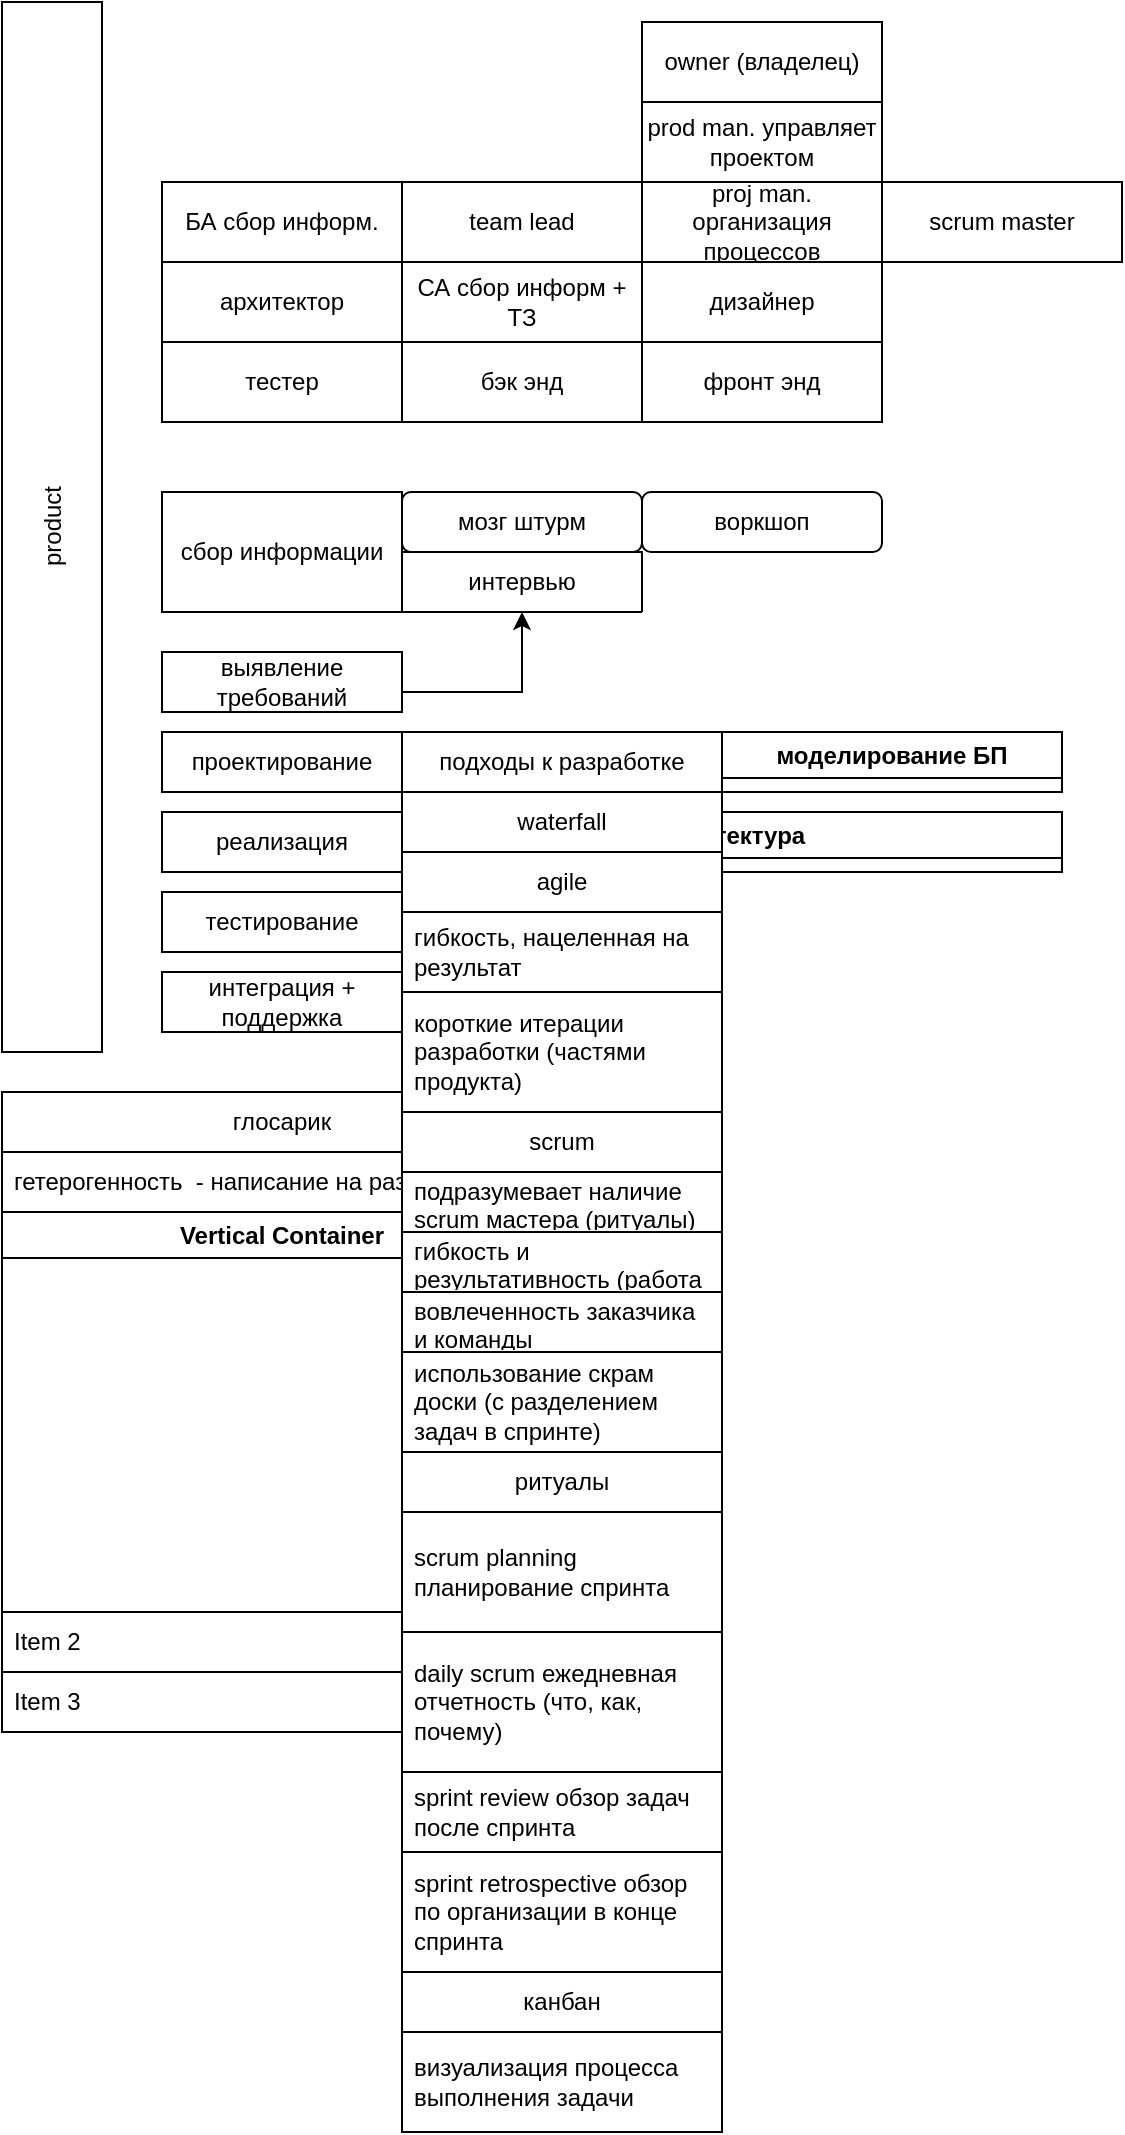 <mxfile version="24.8.3">
  <diagram name="Страница — 1" id="axzcmo0ZvVUuVzOqP3-f">
    <mxGraphModel dx="1678" dy="978" grid="1" gridSize="10" guides="1" tooltips="1" connect="1" arrows="1" fold="1" page="1" pageScale="1" pageWidth="827" pageHeight="1169" math="0" shadow="0">
      <root>
        <mxCell id="0" />
        <mxCell id="1" parent="0" />
        <mxCell id="FlyFxrjDseqyHdytKtgx-31" value="сбор информации" style="rounded=0;whiteSpace=wrap;html=1;" parent="1" vertex="1">
          <mxGeometry x="120" y="720" width="120" height="60" as="geometry" />
        </mxCell>
        <mxCell id="FlyFxrjDseqyHdytKtgx-54" style="edgeStyle=orthogonalEdgeStyle;rounded=0;orthogonalLoop=1;jettySize=auto;html=1;entryX=0.5;entryY=1;entryDx=0;entryDy=0;" parent="1" source="FlyFxrjDseqyHdytKtgx-32" target="FlyFxrjDseqyHdytKtgx-36" edge="1">
          <mxGeometry relative="1" as="geometry">
            <Array as="points">
              <mxPoint x="300" y="820" />
            </Array>
          </mxGeometry>
        </mxCell>
        <mxCell id="FlyFxrjDseqyHdytKtgx-32" value="выявление требований" style="rounded=0;whiteSpace=wrap;html=1;" parent="1" vertex="1">
          <mxGeometry x="120" y="800" width="120" height="30" as="geometry" />
        </mxCell>
        <mxCell id="FlyFxrjDseqyHdytKtgx-33" value="мозг штурм" style="rounded=1;whiteSpace=wrap;html=1;" parent="1" vertex="1">
          <mxGeometry x="240" y="720" width="120" height="30" as="geometry" />
        </mxCell>
        <mxCell id="FlyFxrjDseqyHdytKtgx-35" value="воркшоп" style="rounded=1;whiteSpace=wrap;html=1;" parent="1" vertex="1">
          <mxGeometry x="360" y="720" width="120" height="30" as="geometry" />
        </mxCell>
        <mxCell id="FlyFxrjDseqyHdytKtgx-55" value="проектирование" style="rounded=0;whiteSpace=wrap;html=1;" parent="1" vertex="1">
          <mxGeometry x="120" y="840" width="120" height="30" as="geometry" />
        </mxCell>
        <mxCell id="FlyFxrjDseqyHdytKtgx-56" value="реализация" style="rounded=0;whiteSpace=wrap;html=1;" parent="1" vertex="1">
          <mxGeometry x="120" y="880" width="120" height="30" as="geometry" />
        </mxCell>
        <mxCell id="FlyFxrjDseqyHdytKtgx-57" value="тестирование" style="rounded=0;whiteSpace=wrap;html=1;" parent="1" vertex="1">
          <mxGeometry x="120" y="920" width="120" height="30" as="geometry" />
        </mxCell>
        <mxCell id="FlyFxrjDseqyHdytKtgx-58" value="интеграция + поддержка" style="rounded=0;whiteSpace=wrap;html=1;" parent="1" vertex="1">
          <mxGeometry x="120" y="960" width="120" height="30" as="geometry" />
        </mxCell>
        <mxCell id="FlyFxrjDseqyHdytKtgx-59" value="owner (владелец)" style="rounded=0;whiteSpace=wrap;html=1;" parent="1" vertex="1">
          <mxGeometry x="360" y="485" width="120" height="40" as="geometry" />
        </mxCell>
        <mxCell id="FlyFxrjDseqyHdytKtgx-60" value="prod man. управляет проектом" style="rounded=0;whiteSpace=wrap;html=1;" parent="1" vertex="1">
          <mxGeometry x="360" y="525" width="120" height="40" as="geometry" />
        </mxCell>
        <mxCell id="FlyFxrjDseqyHdytKtgx-61" value="proj man. организация процессов" style="rounded=0;whiteSpace=wrap;html=1;" parent="1" vertex="1">
          <mxGeometry x="360" y="565" width="120" height="40" as="geometry" />
        </mxCell>
        <mxCell id="FlyFxrjDseqyHdytKtgx-62" value="БА сбор информ." style="rounded=0;whiteSpace=wrap;html=1;" parent="1" vertex="1">
          <mxGeometry x="120" y="565" width="120" height="40" as="geometry" />
        </mxCell>
        <mxCell id="FlyFxrjDseqyHdytKtgx-63" value="СА сбор информ + ТЗ" style="rounded=0;whiteSpace=wrap;html=1;" parent="1" vertex="1">
          <mxGeometry x="240" y="605" width="120" height="40" as="geometry" />
        </mxCell>
        <mxCell id="FlyFxrjDseqyHdytKtgx-64" value="архитектор" style="rounded=0;whiteSpace=wrap;html=1;" parent="1" vertex="1">
          <mxGeometry x="120" y="605" width="120" height="40" as="geometry" />
        </mxCell>
        <mxCell id="FlyFxrjDseqyHdytKtgx-65" value="team lead" style="rounded=0;whiteSpace=wrap;html=1;" parent="1" vertex="1">
          <mxGeometry x="240" y="565" width="120" height="40" as="geometry" />
        </mxCell>
        <mxCell id="FlyFxrjDseqyHdytKtgx-66" value="дизайнер" style="rounded=0;whiteSpace=wrap;html=1;" parent="1" vertex="1">
          <mxGeometry x="360" y="605" width="120" height="40" as="geometry" />
        </mxCell>
        <mxCell id="FlyFxrjDseqyHdytKtgx-67" value="бэк энд" style="rounded=0;whiteSpace=wrap;html=1;" parent="1" vertex="1">
          <mxGeometry x="240" y="645" width="120" height="40" as="geometry" />
        </mxCell>
        <mxCell id="FlyFxrjDseqyHdytKtgx-68" value="фронт энд" style="rounded=0;whiteSpace=wrap;html=1;" parent="1" vertex="1">
          <mxGeometry x="360" y="645" width="120" height="40" as="geometry" />
        </mxCell>
        <mxCell id="FlyFxrjDseqyHdytKtgx-69" value="тестер" style="rounded=0;whiteSpace=wrap;html=1;" parent="1" vertex="1">
          <mxGeometry x="120" y="645" width="120" height="40" as="geometry" />
        </mxCell>
        <mxCell id="FlyFxrjDseqyHdytKtgx-70" value="scrum master" style="rounded=0;whiteSpace=wrap;html=1;" parent="1" vertex="1">
          <mxGeometry x="480" y="565" width="120" height="40" as="geometry" />
        </mxCell>
        <mxCell id="FlyFxrjDseqyHdytKtgx-71" value="product" style="rounded=0;whiteSpace=wrap;html=1;verticalAlign=middle;horizontal=0;" parent="1" vertex="1">
          <mxGeometry x="40" y="475" width="50" height="525" as="geometry" />
        </mxCell>
        <mxCell id="FlyFxrjDseqyHdytKtgx-127" value="тестирование" style="swimlane;whiteSpace=wrap;html=1;labelBackgroundColor=#FFFFFF;fillStyle=solid;" parent="1" vertex="1" collapsed="1">
          <mxGeometry x="240" y="920" width="160" height="30" as="geometry">
            <mxRectangle x="240" y="920" width="180" height="880" as="alternateBounds" />
          </mxGeometry>
        </mxCell>
        <mxCell id="st9Nu50ljxXsiS8LjL6p-2" value="виды тестов" style="swimlane;fontStyle=0;childLayout=stackLayout;horizontal=1;startSize=30;horizontalStack=0;resizeParent=1;resizeParentMax=0;resizeLast=0;collapsible=1;marginBottom=0;whiteSpace=wrap;html=1;" vertex="1" collapsed="1" parent="FlyFxrjDseqyHdytKtgx-127">
          <mxGeometry x="10" y="30" width="160" height="30" as="geometry">
            <mxRectangle x="10" y="30" width="140" height="740" as="alternateBounds" />
          </mxGeometry>
        </mxCell>
        <mxCell id="st9Nu50ljxXsiS8LjL6p-3" value="тест производительности (стабильность при работе)" style="text;strokeColor=default;fillColor=default;align=left;verticalAlign=middle;spacingLeft=4;spacingRight=4;overflow=hidden;points=[[0,0.5],[1,0.5]];portConstraint=eastwest;rotatable=0;whiteSpace=wrap;html=1;" vertex="1" parent="st9Nu50ljxXsiS8LjL6p-2">
          <mxGeometry y="30" width="140" height="70" as="geometry" />
        </mxCell>
        <mxCell id="st9Nu50ljxXsiS8LjL6p-6" value="нагрузочное тестирование (тест времени отклика и производительности)" style="text;strokeColor=default;fillColor=default;align=left;verticalAlign=middle;spacingLeft=4;spacingRight=4;overflow=hidden;points=[[0,0.5],[1,0.5]];portConstraint=eastwest;rotatable=0;whiteSpace=wrap;html=1;" vertex="1" parent="st9Nu50ljxXsiS8LjL6p-2">
          <mxGeometry y="100" width="140" height="60" as="geometry" />
        </mxCell>
        <mxCell id="st9Nu50ljxXsiS8LjL6p-11" value="тест масштабируемости (производительность сети под нагрузкой или без нее)" style="text;strokeColor=default;fillColor=default;align=left;verticalAlign=middle;spacingLeft=4;spacingRight=4;overflow=hidden;points=[[0,0.5],[1,0.5]];portConstraint=eastwest;rotatable=0;whiteSpace=wrap;html=1;" vertex="1" parent="st9Nu50ljxXsiS8LjL6p-2">
          <mxGeometry y="160" width="140" height="80" as="geometry" />
        </mxCell>
        <mxCell id="st9Nu50ljxXsiS8LjL6p-10" value="объемное тестирование (тесты с определенными объемами данных)" style="text;strokeColor=default;fillColor=default;align=left;verticalAlign=middle;spacingLeft=4;spacingRight=4;overflow=hidden;points=[[0,0.5],[1,0.5]];portConstraint=eastwest;rotatable=0;whiteSpace=wrap;html=1;" vertex="1" parent="st9Nu50ljxXsiS8LjL6p-2">
          <mxGeometry y="240" width="140" height="60" as="geometry" />
        </mxCell>
        <mxCell id="st9Nu50ljxXsiS8LjL6p-9" value="Стрессовое тестирование (запросами пока не упадет)" style="text;strokeColor=default;fillColor=default;align=left;verticalAlign=middle;spacingLeft=4;spacingRight=4;overflow=hidden;points=[[0,0.5],[1,0.5]];portConstraint=eastwest;rotatable=0;whiteSpace=wrap;html=1;" vertex="1" parent="st9Nu50ljxXsiS8LjL6p-2">
          <mxGeometry y="300" width="140" height="60" as="geometry" />
        </mxCell>
        <mxCell id="st9Nu50ljxXsiS8LjL6p-8" value="Инсталяционное (проверка на установку)" style="text;strokeColor=default;fillColor=default;align=left;verticalAlign=middle;spacingLeft=4;spacingRight=4;overflow=hidden;points=[[0,0.5],[1,0.5]];portConstraint=eastwest;rotatable=0;whiteSpace=wrap;html=1;" vertex="1" parent="st9Nu50ljxXsiS8LjL6p-2">
          <mxGeometry y="360" width="140" height="50" as="geometry" />
        </mxCell>
        <mxCell id="st9Nu50ljxXsiS8LjL6p-7" value="Интерфейсов (проверка соответствий интерф.)" style="text;strokeColor=default;fillColor=default;align=left;verticalAlign=middle;spacingLeft=4;spacingRight=4;overflow=hidden;points=[[0,0.5],[1,0.5]];portConstraint=eastwest;rotatable=0;whiteSpace=wrap;html=1;" vertex="1" parent="st9Nu50ljxXsiS8LjL6p-2">
          <mxGeometry y="410" width="140" height="60" as="geometry" />
        </mxCell>
        <mxCell id="st9Nu50ljxXsiS8LjL6p-14" value="Удобства пользования (юзабилити тесты)" style="text;strokeColor=default;fillColor=default;align=left;verticalAlign=middle;spacingLeft=4;spacingRight=4;overflow=hidden;points=[[0,0.5],[1,0.5]];portConstraint=eastwest;rotatable=0;whiteSpace=wrap;html=1;" vertex="1" parent="st9Nu50ljxXsiS8LjL6p-2">
          <mxGeometry y="470" width="140" height="30" as="geometry" />
        </mxCell>
        <mxCell id="st9Nu50ljxXsiS8LjL6p-13" value="Локализаций (она и есть локализация)" style="text;strokeColor=default;fillColor=default;align=left;verticalAlign=middle;spacingLeft=4;spacingRight=4;overflow=hidden;points=[[0,0.5],[1,0.5]];portConstraint=eastwest;rotatable=0;whiteSpace=wrap;html=1;" vertex="1" parent="st9Nu50ljxXsiS8LjL6p-2">
          <mxGeometry y="500" width="140" height="30" as="geometry" />
        </mxCell>
        <mxCell id="st9Nu50ljxXsiS8LjL6p-12" value="Безопасности&amp;nbsp;" style="text;strokeColor=default;fillColor=default;align=left;verticalAlign=middle;spacingLeft=4;spacingRight=4;overflow=hidden;points=[[0,0.5],[1,0.5]];portConstraint=eastwest;rotatable=0;whiteSpace=wrap;html=1;" vertex="1" parent="st9Nu50ljxXsiS8LjL6p-2">
          <mxGeometry y="530" width="140" height="30" as="geometry" />
        </mxCell>
        <mxCell id="st9Nu50ljxXsiS8LjL6p-4" value="Надежности (определенная нагрузка долгое время)" style="text;strokeColor=default;fillColor=default;align=left;verticalAlign=middle;spacingLeft=4;spacingRight=4;overflow=hidden;points=[[0,0.5],[1,0.5]];portConstraint=eastwest;rotatable=0;whiteSpace=wrap;html=1;" vertex="1" parent="st9Nu50ljxXsiS8LjL6p-2">
          <mxGeometry y="560" width="140" height="60" as="geometry" />
        </mxCell>
        <mxCell id="st9Nu50ljxXsiS8LjL6p-5" value="Регрессионное (тест старого функционала после внесения нового)" style="text;strokeColor=default;fillColor=default;align=left;verticalAlign=middle;spacingLeft=4;spacingRight=4;overflow=hidden;points=[[0,0.5],[1,0.5]];portConstraint=eastwest;rotatable=0;whiteSpace=wrap;html=1;" vertex="1" parent="st9Nu50ljxXsiS8LjL6p-2">
          <mxGeometry y="620" width="140" height="60" as="geometry" />
        </mxCell>
        <mxCell id="st9Nu50ljxXsiS8LjL6p-15" value="повторное (тесты старых багов)" style="text;strokeColor=default;fillColor=default;align=left;verticalAlign=middle;spacingLeft=4;spacingRight=4;overflow=hidden;points=[[0,0.5],[1,0.5]];portConstraint=eastwest;rotatable=0;whiteSpace=wrap;html=1;" vertex="1" parent="st9Nu50ljxXsiS8LjL6p-2">
          <mxGeometry y="680" width="140" height="60" as="geometry" />
        </mxCell>
        <mxCell id="st9Nu50ljxXsiS8LjL6p-16" value="классы тестов" style="swimlane;fontStyle=0;childLayout=stackLayout;horizontal=1;startSize=30;horizontalStack=0;resizeParent=1;resizeParentMax=0;resizeLast=0;collapsible=1;marginBottom=0;whiteSpace=wrap;html=1;" vertex="1" collapsed="1" parent="FlyFxrjDseqyHdytKtgx-127">
          <mxGeometry x="10" y="70" width="160" height="30" as="geometry">
            <mxRectangle x="10" y="70" width="160" height="430" as="alternateBounds" />
          </mxGeometry>
        </mxCell>
        <mxCell id="st9Nu50ljxXsiS8LjL6p-17" value="по запуску кода (статич. (без запуска) динамическое)" style="text;strokeColor=default;fillColor=default;align=left;verticalAlign=middle;spacingLeft=4;spacingRight=4;overflow=hidden;points=[[0,0.5],[1,0.5]];portConstraint=eastwest;rotatable=0;whiteSpace=wrap;html=1;" vertex="1" parent="st9Nu50ljxXsiS8LjL6p-16">
          <mxGeometry y="30" width="160" height="70" as="geometry" />
        </mxCell>
        <mxCell id="st9Nu50ljxXsiS8LjL6p-18" value="по доступу к коду (белый ящик - есть доступ, серый - частич и черный - нет)" style="text;strokeColor=default;fillColor=default;align=left;verticalAlign=middle;spacingLeft=4;spacingRight=4;overflow=hidden;points=[[0,0.5],[1,0.5]];portConstraint=eastwest;rotatable=0;whiteSpace=wrap;html=1;" vertex="1" parent="st9Nu50ljxXsiS8LjL6p-16">
          <mxGeometry y="100" width="160" height="60" as="geometry" />
        </mxCell>
        <mxCell id="st9Nu50ljxXsiS8LjL6p-30" value="по уровню детализации" style="swimlane;fontStyle=0;childLayout=stackLayout;horizontal=1;startSize=30;horizontalStack=0;resizeParent=1;resizeParentMax=0;resizeLast=0;collapsible=1;marginBottom=0;whiteSpace=wrap;html=1;" vertex="1" collapsed="1" parent="st9Nu50ljxXsiS8LjL6p-16">
          <mxGeometry y="160" width="160" height="30" as="geometry">
            <mxRectangle y="160" width="160" height="150" as="alternateBounds" />
          </mxGeometry>
        </mxCell>
        <mxCell id="st9Nu50ljxXsiS8LjL6p-31" value="модульное (тест 1 модуля)" style="text;strokeColor=default;fillColor=default;align=left;verticalAlign=middle;spacingLeft=4;spacingRight=4;overflow=hidden;points=[[0,0.5],[1,0.5]];portConstraint=eastwest;rotatable=0;whiteSpace=wrap;html=1;" vertex="1" parent="st9Nu50ljxXsiS8LjL6p-30">
          <mxGeometry y="30" width="160" height="30" as="geometry" />
        </mxCell>
        <mxCell id="st9Nu50ljxXsiS8LjL6p-32" value="Интеграционное (тест связи неск. модулей)" style="text;strokeColor=default;fillColor=default;align=left;verticalAlign=middle;spacingLeft=4;spacingRight=4;overflow=hidden;points=[[0,0.5],[1,0.5]];portConstraint=eastwest;rotatable=0;whiteSpace=wrap;html=1;" vertex="1" parent="st9Nu50ljxXsiS8LjL6p-30">
          <mxGeometry y="60" width="160" height="30" as="geometry" />
        </mxCell>
        <mxCell id="st9Nu50ljxXsiS8LjL6p-34" value="Системное (тест всей системы)" style="text;strokeColor=default;fillColor=default;align=left;verticalAlign=middle;spacingLeft=4;spacingRight=4;overflow=hidden;points=[[0,0.5],[1,0.5]];portConstraint=eastwest;rotatable=0;whiteSpace=wrap;html=1;" vertex="1" parent="st9Nu50ljxXsiS8LjL6p-30">
          <mxGeometry y="90" width="160" height="30" as="geometry" />
        </mxCell>
        <mxCell id="st9Nu50ljxXsiS8LjL6p-33" value="Приёмочное (тест перед сдачей проекта)" style="text;strokeColor=default;fillColor=default;align=left;verticalAlign=middle;spacingLeft=4;spacingRight=4;overflow=hidden;points=[[0,0.5],[1,0.5]];portConstraint=eastwest;rotatable=0;whiteSpace=wrap;html=1;" vertex="1" parent="st9Nu50ljxXsiS8LjL6p-30">
          <mxGeometry y="120" width="160" height="30" as="geometry" />
        </mxCell>
        <mxCell id="st9Nu50ljxXsiS8LjL6p-20" value="По автоматизации (ручное или авто)" style="text;strokeColor=default;fillColor=default;align=left;verticalAlign=middle;spacingLeft=4;spacingRight=4;overflow=hidden;points=[[0,0.5],[1,0.5]];portConstraint=eastwest;rotatable=0;whiteSpace=wrap;html=1;" vertex="1" parent="st9Nu50ljxXsiS8LjL6p-16">
          <mxGeometry y="190" width="160" height="40" as="geometry" />
        </mxCell>
        <mxCell id="st9Nu50ljxXsiS8LjL6p-21" value="По принципу работы ( позитивное - с корректн. данными , негативное с не кор. дан)" style="text;strokeColor=default;fillColor=default;align=left;verticalAlign=middle;spacingLeft=4;spacingRight=4;overflow=hidden;points=[[0,0.5],[1,0.5]];portConstraint=eastwest;rotatable=0;whiteSpace=wrap;html=1;" vertex="1" parent="st9Nu50ljxXsiS8LjL6p-16">
          <mxGeometry y="230" width="160" height="60" as="geometry" />
        </mxCell>
        <mxCell id="st9Nu50ljxXsiS8LjL6p-22" value="Инсталяционное (проверка на установку)" style="text;strokeColor=default;fillColor=default;align=left;verticalAlign=middle;spacingLeft=4;spacingRight=4;overflow=hidden;points=[[0,0.5],[1,0.5]];portConstraint=eastwest;rotatable=0;whiteSpace=wrap;html=1;" vertex="1" parent="st9Nu50ljxXsiS8LjL6p-16">
          <mxGeometry y="290" width="160" height="50" as="geometry" />
        </mxCell>
        <mxCell id="st9Nu50ljxXsiS8LjL6p-23" value="Интерфейсов (проверка соответствий интерф.)" style="text;strokeColor=default;fillColor=default;align=left;verticalAlign=middle;spacingLeft=4;spacingRight=4;overflow=hidden;points=[[0,0.5],[1,0.5]];portConstraint=eastwest;rotatable=0;whiteSpace=wrap;html=1;" vertex="1" parent="st9Nu50ljxXsiS8LjL6p-16">
          <mxGeometry y="340" width="160" height="60" as="geometry" />
        </mxCell>
        <mxCell id="st9Nu50ljxXsiS8LjL6p-24" value="Удобства пользования (юзабилити тесты)" style="text;strokeColor=default;fillColor=default;align=left;verticalAlign=middle;spacingLeft=4;spacingRight=4;overflow=hidden;points=[[0,0.5],[1,0.5]];portConstraint=eastwest;rotatable=0;whiteSpace=wrap;html=1;" vertex="1" parent="st9Nu50ljxXsiS8LjL6p-16">
          <mxGeometry y="400" width="160" height="30" as="geometry" />
        </mxCell>
        <mxCell id="st9Nu50ljxXsiS8LjL6p-48" value="глосарик" style="swimlane;fontStyle=0;childLayout=stackLayout;horizontal=1;startSize=30;horizontalStack=0;resizeParent=1;resizeParentMax=0;resizeLast=0;collapsible=1;marginBottom=0;whiteSpace=wrap;html=1;" vertex="1" parent="1">
          <mxGeometry x="40" y="1020" width="280" height="320" as="geometry">
            <mxRectangle x="40" y="1040" width="120" height="30" as="alternateBounds" />
          </mxGeometry>
        </mxCell>
        <mxCell id="st9Nu50ljxXsiS8LjL6p-49" value="гетерогенность&amp;nbsp; - написание на разных языках" style="text;strokeColor=default;fillColor=default;align=left;verticalAlign=middle;spacingLeft=4;spacingRight=4;overflow=hidden;points=[[0,0.5],[1,0.5]];portConstraint=eastwest;rotatable=0;whiteSpace=wrap;html=1;" vertex="1" parent="st9Nu50ljxXsiS8LjL6p-48">
          <mxGeometry y="30" width="280" height="30" as="geometry" />
        </mxCell>
        <mxCell id="st9Nu50ljxXsiS8LjL6p-79" value="Vertical Container" style="swimlane;whiteSpace=wrap;html=1;" vertex="1" parent="st9Nu50ljxXsiS8LjL6p-48">
          <mxGeometry y="60" width="280" height="200" as="geometry" />
        </mxCell>
        <mxCell id="st9Nu50ljxXsiS8LjL6p-50" value="Item 2" style="text;strokeColor=default;fillColor=default;align=left;verticalAlign=middle;spacingLeft=4;spacingRight=4;overflow=hidden;points=[[0,0.5],[1,0.5]];portConstraint=eastwest;rotatable=0;whiteSpace=wrap;html=1;" vertex="1" parent="st9Nu50ljxXsiS8LjL6p-48">
          <mxGeometry y="260" width="280" height="30" as="geometry" />
        </mxCell>
        <mxCell id="st9Nu50ljxXsiS8LjL6p-51" value="Item 3" style="text;strokeColor=default;fillColor=default;align=left;verticalAlign=middle;spacingLeft=4;spacingRight=4;overflow=hidden;points=[[0,0.5],[1,0.5]];portConstraint=eastwest;rotatable=0;whiteSpace=wrap;html=1;" vertex="1" parent="st9Nu50ljxXsiS8LjL6p-48">
          <mxGeometry y="290" width="280" height="30" as="geometry" />
        </mxCell>
        <mxCell id="st9Nu50ljxXsiS8LjL6p-91" value="масштабирование" style="swimlane;fontStyle=0;childLayout=stackLayout;horizontal=1;startSize=30;horizontalStack=0;resizeParent=1;resizeParentMax=0;resizeLast=0;collapsible=1;marginBottom=0;whiteSpace=wrap;html=1;" vertex="1" collapsed="1" parent="1">
          <mxGeometry x="240" y="960" width="160" height="30" as="geometry">
            <mxRectangle x="240" y="960" width="160" height="130" as="alternateBounds" />
          </mxGeometry>
        </mxCell>
        <mxCell id="st9Nu50ljxXsiS8LjL6p-106" value="Вертикальное - увеличение мощности серверов" style="text;strokeColor=default;fillColor=default;align=left;verticalAlign=middle;spacingLeft=4;spacingRight=4;overflow=hidden;points=[[0,0.5],[1,0.5]];portConstraint=eastwest;rotatable=0;whiteSpace=wrap;html=1;" vertex="1" parent="st9Nu50ljxXsiS8LjL6p-91">
          <mxGeometry y="30" width="160" height="50" as="geometry" />
        </mxCell>
        <mxCell id="st9Nu50ljxXsiS8LjL6p-107" value="Горизонтальное - увеличение количества нод" style="text;strokeColor=default;fillColor=default;align=left;verticalAlign=middle;spacingLeft=4;spacingRight=4;overflow=hidden;points=[[0,0.5],[1,0.5]];portConstraint=eastwest;rotatable=0;whiteSpace=wrap;html=1;" vertex="1" parent="st9Nu50ljxXsiS8LjL6p-91">
          <mxGeometry y="80" width="160" height="50" as="geometry" />
        </mxCell>
        <mxCell id="FlyFxrjDseqyHdytKtgx-126" value="архитектура" style="swimlane;whiteSpace=wrap;html=1;" parent="1" vertex="1" collapsed="1">
          <mxGeometry x="240" y="880" width="330" height="30" as="geometry">
            <mxRectangle x="240" y="880" width="460" height="650" as="alternateBounds" />
          </mxGeometry>
        </mxCell>
        <mxCell id="st9Nu50ljxXsiS8LjL6p-35" value="" style="rounded=0;whiteSpace=wrap;html=1;" vertex="1" parent="FlyFxrjDseqyHdytKtgx-126">
          <mxGeometry y="20" width="460" height="620" as="geometry" />
        </mxCell>
        <mxCell id="st9Nu50ljxXsiS8LjL6p-47" value="шина(оркестрация)" style="swimlane;whiteSpace=wrap;html=1;" vertex="1" collapsed="1" parent="FlyFxrjDseqyHdytKtgx-126">
          <mxGeometry y="110" width="160" height="30" as="geometry">
            <mxRectangle y="110" width="160" height="370" as="alternateBounds" />
          </mxGeometry>
        </mxCell>
        <mxCell id="st9Nu50ljxXsiS8LjL6p-36" value="" style="rounded=0;whiteSpace=wrap;html=1;" vertex="1" parent="st9Nu50ljxXsiS8LjL6p-47">
          <mxGeometry y="30" width="160" height="320" as="geometry" />
        </mxCell>
        <mxCell id="st9Nu50ljxXsiS8LjL6p-45" style="edgeStyle=orthogonalEdgeStyle;rounded=0;orthogonalLoop=1;jettySize=auto;html=1;entryX=1;entryY=0.5;entryDx=0;entryDy=0;fillColor=#f8cecc;strokeColor=#b85450;" edge="1" parent="st9Nu50ljxXsiS8LjL6p-47" source="st9Nu50ljxXsiS8LjL6p-38" target="st9Nu50ljxXsiS8LjL6p-42">
          <mxGeometry relative="1" as="geometry">
            <Array as="points">
              <mxPoint x="120" y="285" />
            </Array>
          </mxGeometry>
        </mxCell>
        <mxCell id="st9Nu50ljxXsiS8LjL6p-37" value="принцип работы" style="rounded=0;whiteSpace=wrap;html=1;" vertex="1" parent="st9Nu50ljxXsiS8LjL6p-47">
          <mxGeometry y="30" width="160" height="20" as="geometry" />
        </mxCell>
        <mxCell id="st9Nu50ljxXsiS8LjL6p-43" style="edgeStyle=orthogonalEdgeStyle;rounded=0;orthogonalLoop=1;jettySize=auto;html=1;entryX=1;entryY=0.5;entryDx=0;entryDy=0;fillColor=#d5e8d4;strokeColor=#82b366;" edge="1" parent="st9Nu50ljxXsiS8LjL6p-47" source="st9Nu50ljxXsiS8LjL6p-38" target="st9Nu50ljxXsiS8LjL6p-40">
          <mxGeometry relative="1" as="geometry">
            <Array as="points">
              <mxPoint x="120" y="205" />
            </Array>
          </mxGeometry>
        </mxCell>
        <mxCell id="st9Nu50ljxXsiS8LjL6p-44" style="edgeStyle=orthogonalEdgeStyle;rounded=0;orthogonalLoop=1;jettySize=auto;html=1;entryX=1;entryY=0.5;entryDx=0;entryDy=0;fillColor=#d5e8d4;strokeColor=#82b366;" edge="1" parent="st9Nu50ljxXsiS8LjL6p-47" source="st9Nu50ljxXsiS8LjL6p-38" target="st9Nu50ljxXsiS8LjL6p-41">
          <mxGeometry relative="1" as="geometry">
            <Array as="points">
              <mxPoint x="120" y="245" />
            </Array>
          </mxGeometry>
        </mxCell>
        <mxCell id="st9Nu50ljxXsiS8LjL6p-38" value="&lt;div&gt;&lt;br&gt;&lt;/div&gt;&lt;div&gt;шина&lt;/div&gt;&lt;div&gt;&lt;br&gt;&lt;/div&gt;&lt;div&gt;&lt;br&gt;&lt;/div&gt;{event1: callserv[1,2]}" style="rounded=0;whiteSpace=wrap;html=1;" vertex="1" parent="st9Nu50ljxXsiS8LjL6p-47">
          <mxGeometry x="70" y="70" width="80" height="90" as="geometry" />
        </mxCell>
        <mxCell id="st9Nu50ljxXsiS8LjL6p-39" value="event1" style="shape=step;perimeter=stepPerimeter;whiteSpace=wrap;html=1;fixedSize=1;size=10;" vertex="1" parent="st9Nu50ljxXsiS8LjL6p-47">
          <mxGeometry x="10" y="70" width="60" height="21" as="geometry" />
        </mxCell>
        <mxCell id="st9Nu50ljxXsiS8LjL6p-40" value="service1" style="shape=process;whiteSpace=wrap;html=1;backgroundOutline=1;" vertex="1" parent="st9Nu50ljxXsiS8LjL6p-47">
          <mxGeometry x="5" y="190" width="60" height="30" as="geometry" />
        </mxCell>
        <mxCell id="st9Nu50ljxXsiS8LjL6p-41" value="service2" style="shape=process;whiteSpace=wrap;html=1;backgroundOutline=1;" vertex="1" parent="st9Nu50ljxXsiS8LjL6p-47">
          <mxGeometry x="5" y="230" width="60" height="30" as="geometry" />
        </mxCell>
        <mxCell id="st9Nu50ljxXsiS8LjL6p-42" value="service3" style="shape=process;whiteSpace=wrap;html=1;backgroundOutline=1;" vertex="1" parent="st9Nu50ljxXsiS8LjL6p-47">
          <mxGeometry x="5" y="270" width="60" height="30" as="geometry" />
        </mxCell>
        <mxCell id="st9Nu50ljxXsiS8LjL6p-46" value="service func:&lt;div&gt;sub/unsub&lt;br&gt;&lt;/div&gt;" style="shape=process;whiteSpace=wrap;html=1;backgroundOutline=1;size=0.071;" vertex="1" parent="st9Nu50ljxXsiS8LjL6p-47">
          <mxGeometry x="10" y="310" width="140" height="30" as="geometry" />
        </mxCell>
        <mxCell id="st9Nu50ljxXsiS8LjL6p-52" value="управление данными в распред. системах" style="swimlane;whiteSpace=wrap;html=1;fillColor=#f8cecc;strokeColor=#b85450;" vertex="1" collapsed="1" parent="FlyFxrjDseqyHdytKtgx-126">
          <mxGeometry y="30" width="160" height="30" as="geometry">
            <mxRectangle y="30" width="200" height="207.5" as="alternateBounds" />
          </mxGeometry>
        </mxCell>
        <mxCell id="st9Nu50ljxXsiS8LjL6p-53" value="" style="rounded=0;whiteSpace=wrap;html=1;" vertex="1" parent="st9Nu50ljxXsiS8LjL6p-52">
          <mxGeometry y="32.5" width="200" height="175" as="geometry" />
        </mxCell>
        <mxCell id="st9Nu50ljxXsiS8LjL6p-54" value="централиз" style="rounded=0;whiteSpace=wrap;html=1;" vertex="1" parent="st9Nu50ljxXsiS8LjL6p-52">
          <mxGeometry x="10" y="47.5" width="80" height="15" as="geometry" />
        </mxCell>
        <mxCell id="st9Nu50ljxXsiS8LjL6p-55" value="" style="endArrow=none;dashed=1;html=1;dashPattern=1 3;strokeWidth=2;rounded=0;" edge="1" parent="st9Nu50ljxXsiS8LjL6p-52">
          <mxGeometry width="50" height="50" relative="1" as="geometry">
            <mxPoint x="30" y="127.5" as="sourcePoint" />
            <mxPoint x="30" y="67.5" as="targetPoint" />
          </mxGeometry>
        </mxCell>
        <mxCell id="st9Nu50ljxXsiS8LjL6p-56" value="хореография" style="rounded=0;whiteSpace=wrap;html=1;" vertex="1" parent="st9Nu50ljxXsiS8LjL6p-52">
          <mxGeometry x="10" y="87.5" width="80" height="15" as="geometry" />
        </mxCell>
        <mxCell id="st9Nu50ljxXsiS8LjL6p-57" value="оркестровка" style="rounded=0;whiteSpace=wrap;html=1;" vertex="1" parent="st9Nu50ljxXsiS8LjL6p-52">
          <mxGeometry x="10" y="112.5" width="80" height="15" as="geometry" />
        </mxCell>
        <mxCell id="st9Nu50ljxXsiS8LjL6p-58" value="децентрализ" style="rounded=0;whiteSpace=wrap;html=1;" vertex="1" parent="st9Nu50ljxXsiS8LjL6p-52">
          <mxGeometry x="110" y="47.5" width="80" height="15" as="geometry" />
        </mxCell>
        <mxCell id="st9Nu50ljxXsiS8LjL6p-76" value="виды архитектур" style="swimlane;whiteSpace=wrap;html=1;" vertex="1" collapsed="1" parent="FlyFxrjDseqyHdytKtgx-126">
          <mxGeometry x="200" y="30" width="230" height="30" as="geometry">
            <mxRectangle x="200" y="30" width="240" height="600" as="alternateBounds" />
          </mxGeometry>
        </mxCell>
        <mxCell id="st9Nu50ljxXsiS8LjL6p-77" value="монолит" style="swimlane;whiteSpace=wrap;html=1;" vertex="1" collapsed="1" parent="st9Nu50ljxXsiS8LjL6p-76">
          <mxGeometry x="3" y="35" width="90" height="30" as="geometry">
            <mxRectangle x="3" y="35" width="234" height="200" as="alternateBounds" />
          </mxGeometry>
        </mxCell>
        <mxCell id="st9Nu50ljxXsiS8LjL6p-81" value="плюсы" style="swimlane;fontStyle=0;childLayout=stackLayout;horizontal=1;startSize=30;horizontalStack=0;resizeParent=1;resizeParentMax=0;resizeLast=0;collapsible=1;marginBottom=0;whiteSpace=wrap;html=1;" vertex="1" collapsed="1" parent="st9Nu50ljxXsiS8LjL6p-77">
          <mxGeometry y="60" width="110" height="30" as="geometry">
            <mxRectangle y="60" width="110" height="200" as="alternateBounds" />
          </mxGeometry>
        </mxCell>
        <mxCell id="st9Nu50ljxXsiS8LjL6p-82" value="простота , легкость разработки" style="text;strokeColor=default;fillColor=default;align=left;verticalAlign=middle;spacingLeft=4;spacingRight=4;overflow=hidden;points=[[0,0.5],[1,0.5]];portConstraint=eastwest;rotatable=0;whiteSpace=wrap;html=1;" vertex="1" parent="st9Nu50ljxXsiS8LjL6p-81">
          <mxGeometry y="30" width="110" height="60" as="geometry" />
        </mxCell>
        <mxCell id="st9Nu50ljxXsiS8LjL6p-83" value="производительность и эффективность (все сервисы внутри одного процесса)" style="text;strokeColor=default;fillColor=default;align=left;verticalAlign=middle;spacingLeft=4;spacingRight=4;overflow=hidden;points=[[0,0.5],[1,0.5]];portConstraint=eastwest;rotatable=0;whiteSpace=wrap;html=1;" vertex="1" parent="st9Nu50ljxXsiS8LjL6p-81">
          <mxGeometry y="90" width="110" height="80" as="geometry" />
        </mxCell>
        <mxCell id="st9Nu50ljxXsiS8LjL6p-84" value="прямой доступ к бд" style="text;strokeColor=default;fillColor=default;align=left;verticalAlign=middle;spacingLeft=4;spacingRight=4;overflow=hidden;points=[[0,0.5],[1,0.5]];portConstraint=eastwest;rotatable=0;whiteSpace=wrap;html=1;" vertex="1" parent="st9Nu50ljxXsiS8LjL6p-81">
          <mxGeometry y="170" width="110" height="30" as="geometry" />
        </mxCell>
        <mxCell id="st9Nu50ljxXsiS8LjL6p-85" value="минусы" style="swimlane;fontStyle=0;childLayout=stackLayout;horizontal=1;startSize=30;horizontalStack=0;resizeParent=1;resizeParentMax=0;resizeLast=0;collapsible=1;marginBottom=0;whiteSpace=wrap;html=1;" vertex="1" collapsed="1" parent="st9Nu50ljxXsiS8LjL6p-77">
          <mxGeometry x="120" y="60" width="110" height="30" as="geometry">
            <mxRectangle x="120" y="60" width="110" height="140" as="alternateBounds" />
          </mxGeometry>
        </mxCell>
        <mxCell id="st9Nu50ljxXsiS8LjL6p-86" value="масштабирование" style="text;strokeColor=default;fillColor=default;align=left;verticalAlign=middle;spacingLeft=4;spacingRight=4;overflow=hidden;points=[[0,0.5],[1,0.5]];portConstraint=eastwest;rotatable=0;whiteSpace=wrap;html=1;" vertex="1" parent="st9Nu50ljxXsiS8LjL6p-85">
          <mxGeometry y="30" width="110" height="30" as="geometry" />
        </mxCell>
        <mxCell id="st9Nu50ljxXsiS8LjL6p-87" value="развертывание и обслуживание" style="text;strokeColor=default;fillColor=default;align=left;verticalAlign=middle;spacingLeft=4;spacingRight=4;overflow=hidden;points=[[0,0.5],[1,0.5]];portConstraint=eastwest;rotatable=0;whiteSpace=wrap;html=1;" vertex="1" parent="st9Nu50ljxXsiS8LjL6p-85">
          <mxGeometry y="60" width="110" height="30" as="geometry" />
        </mxCell>
        <mxCell id="st9Nu50ljxXsiS8LjL6p-88" value="сложность внедрения новых технологий" style="text;strokeColor=default;fillColor=default;align=left;verticalAlign=middle;spacingLeft=4;spacingRight=4;overflow=hidden;points=[[0,0.5],[1,0.5]];portConstraint=eastwest;rotatable=0;whiteSpace=wrap;html=1;" vertex="1" parent="st9Nu50ljxXsiS8LjL6p-85">
          <mxGeometry y="90" width="110" height="50" as="geometry" />
        </mxCell>
        <mxCell id="st9Nu50ljxXsiS8LjL6p-78" value="единое приложение с одной бд" style="rounded=0;whiteSpace=wrap;html=1;" vertex="1" parent="st9Nu50ljxXsiS8LjL6p-77">
          <mxGeometry y="32.5" width="230" height="20" as="geometry" />
        </mxCell>
        <mxCell id="st9Nu50ljxXsiS8LjL6p-119" value="этапы разбивки на микросервисы" style="swimlane;fontStyle=0;childLayout=stackLayout;horizontal=1;startSize=30;horizontalStack=0;resizeParent=1;resizeParentMax=0;resizeLast=0;collapsible=1;marginBottom=0;whiteSpace=wrap;html=1;" vertex="1" collapsed="1" parent="st9Nu50ljxXsiS8LjL6p-76">
          <mxGeometry x="100" y="35" width="130" height="30" as="geometry">
            <mxRectangle x="100" y="35" width="130" height="440" as="alternateBounds" />
          </mxGeometry>
        </mxCell>
        <mxCell id="st9Nu50ljxXsiS8LjL6p-120" value="анализ функциональности (разбивка на компоненты и модули)" style="text;strokeColor=default;fillColor=default;align=left;verticalAlign=middle;spacingLeft=4;spacingRight=4;overflow=hidden;points=[[0,0.5],[1,0.5]];portConstraint=eastwest;rotatable=0;whiteSpace=wrap;html=1;" vertex="1" parent="st9Nu50ljxXsiS8LjL6p-119">
          <mxGeometry y="30" width="130" height="80" as="geometry" />
        </mxCell>
        <mxCell id="st9Nu50ljxXsiS8LjL6p-121" value="Определение интерфейсов (явные интерфейсы взаимодействия компонентов Апи , сообщения и проч.)" style="text;strokeColor=default;fillColor=default;align=left;verticalAlign=middle;spacingLeft=4;spacingRight=4;overflow=hidden;points=[[0,0.5],[1,0.5]];portConstraint=eastwest;rotatable=0;whiteSpace=wrap;html=1;" vertex="1" parent="st9Nu50ljxXsiS8LjL6p-119">
          <mxGeometry y="110" width="130" height="100" as="geometry" />
        </mxCell>
        <mxCell id="st9Nu50ljxXsiS8LjL6p-122" value="Границы данных (распределение данных между сервисами )структура бд" style="text;strokeColor=default;fillColor=default;align=left;verticalAlign=middle;spacingLeft=4;spacingRight=4;overflow=hidden;points=[[0,0.5],[1,0.5]];portConstraint=eastwest;rotatable=0;whiteSpace=wrap;html=1;" vertex="1" parent="st9Nu50ljxXsiS8LjL6p-119">
          <mxGeometry y="210" width="130" height="80" as="geometry" />
        </mxCell>
        <mxCell id="st9Nu50ljxXsiS8LjL6p-125" value="поэтапное развертывание (разработка)" style="text;strokeColor=default;fillColor=default;align=left;verticalAlign=middle;spacingLeft=4;spacingRight=4;overflow=hidden;points=[[0,0.5],[1,0.5]];portConstraint=eastwest;rotatable=0;whiteSpace=wrap;html=1;" vertex="1" parent="st9Nu50ljxXsiS8LjL6p-119">
          <mxGeometry y="290" width="130" height="50" as="geometry" />
        </mxCell>
        <mxCell id="st9Nu50ljxXsiS8LjL6p-124" value="Управление зависимостями и коммуникацией между компонентами" style="text;strokeColor=default;fillColor=default;align=left;verticalAlign=middle;spacingLeft=4;spacingRight=4;overflow=hidden;points=[[0,0.5],[1,0.5]];portConstraint=eastwest;rotatable=0;whiteSpace=wrap;html=1;" vertex="1" parent="st9Nu50ljxXsiS8LjL6p-119">
          <mxGeometry y="340" width="130" height="70" as="geometry" />
        </mxCell>
        <mxCell id="st9Nu50ljxXsiS8LjL6p-123" value="мониторинг и отладка" style="text;strokeColor=default;fillColor=default;align=left;verticalAlign=middle;spacingLeft=4;spacingRight=4;overflow=hidden;points=[[0,0.5],[1,0.5]];portConstraint=eastwest;rotatable=0;whiteSpace=wrap;html=1;" vertex="1" parent="st9Nu50ljxXsiS8LjL6p-119">
          <mxGeometry y="410" width="130" height="30" as="geometry" />
        </mxCell>
        <mxCell id="st9Nu50ljxXsiS8LjL6p-108" value="микросервисы" style="swimlane;whiteSpace=wrap;html=1;" vertex="1" collapsed="1" parent="st9Nu50ljxXsiS8LjL6p-76">
          <mxGeometry x="3" y="80" width="90" height="30" as="geometry">
            <mxRectangle x="3" y="80" width="234" height="360" as="alternateBounds" />
          </mxGeometry>
        </mxCell>
        <mxCell id="st9Nu50ljxXsiS8LjL6p-109" value="Набор сервисов взаимодействующих друг с другом. Каждый сервис - атомарен" style="rounded=0;whiteSpace=wrap;html=1;" vertex="1" parent="st9Nu50ljxXsiS8LjL6p-108">
          <mxGeometry x="2" y="30" width="230" height="80" as="geometry" />
        </mxCell>
        <mxCell id="st9Nu50ljxXsiS8LjL6p-110" value="плюсы" style="swimlane;fontStyle=0;childLayout=stackLayout;horizontal=1;startSize=30;horizontalStack=0;resizeParent=1;resizeParentMax=0;resizeLast=0;collapsible=1;marginBottom=0;whiteSpace=wrap;html=1;" vertex="1" parent="st9Nu50ljxXsiS8LjL6p-108">
          <mxGeometry x="2" y="120" width="110" height="150" as="geometry">
            <mxRectangle x="10" y="120" width="110" height="30" as="alternateBounds" />
          </mxGeometry>
        </mxCell>
        <mxCell id="st9Nu50ljxXsiS8LjL6p-111" value="масштабируемость и гибкость" style="text;strokeColor=default;fillColor=default;align=left;verticalAlign=middle;spacingLeft=4;spacingRight=4;overflow=hidden;points=[[0,0.5],[1,0.5]];portConstraint=eastwest;rotatable=0;whiteSpace=wrap;html=1;" vertex="1" parent="st9Nu50ljxXsiS8LjL6p-110">
          <mxGeometry y="30" width="110" height="40" as="geometry" />
        </mxCell>
        <mxCell id="st9Nu50ljxXsiS8LjL6p-112" value="технологическая независимость компонентов" style="text;strokeColor=default;fillColor=default;align=left;verticalAlign=middle;spacingLeft=4;spacingRight=4;overflow=hidden;points=[[0,0.5],[1,0.5]];portConstraint=eastwest;rotatable=0;whiteSpace=wrap;html=1;" vertex="1" parent="st9Nu50ljxXsiS8LjL6p-110">
          <mxGeometry y="70" width="110" height="50" as="geometry" />
        </mxCell>
        <mxCell id="st9Nu50ljxXsiS8LjL6p-113" value="непрерывная доставка и развертывание" style="text;strokeColor=default;fillColor=default;align=left;verticalAlign=middle;spacingLeft=4;spacingRight=4;overflow=hidden;points=[[0,0.5],[1,0.5]];portConstraint=eastwest;rotatable=0;whiteSpace=wrap;html=1;" vertex="1" parent="st9Nu50ljxXsiS8LjL6p-110">
          <mxGeometry y="120" width="110" height="30" as="geometry" />
        </mxCell>
        <mxCell id="st9Nu50ljxXsiS8LjL6p-114" value="минусы" style="swimlane;fontStyle=0;childLayout=stackLayout;horizontal=1;startSize=30;horizontalStack=0;resizeParent=1;resizeParentMax=0;resizeLast=0;collapsible=1;marginBottom=0;whiteSpace=wrap;html=1;" vertex="1" parent="st9Nu50ljxXsiS8LjL6p-108">
          <mxGeometry x="122" y="120" width="110" height="210" as="geometry">
            <mxRectangle x="130" y="120" width="110" height="30" as="alternateBounds" />
          </mxGeometry>
        </mxCell>
        <mxCell id="st9Nu50ljxXsiS8LjL6p-115" value="сложность управления" style="text;strokeColor=default;fillColor=default;align=left;verticalAlign=middle;spacingLeft=4;spacingRight=4;overflow=hidden;points=[[0,0.5],[1,0.5]];portConstraint=eastwest;rotatable=0;whiteSpace=wrap;html=1;" vertex="1" parent="st9Nu50ljxXsiS8LjL6p-114">
          <mxGeometry y="30" width="110" height="30" as="geometry" />
        </mxCell>
        <mxCell id="st9Nu50ljxXsiS8LjL6p-116" value="стоимость" style="text;strokeColor=default;fillColor=default;align=left;verticalAlign=middle;spacingLeft=4;spacingRight=4;overflow=hidden;points=[[0,0.5],[1,0.5]];portConstraint=eastwest;rotatable=0;whiteSpace=wrap;html=1;" vertex="1" parent="st9Nu50ljxXsiS8LjL6p-114">
          <mxGeometry y="60" width="110" height="30" as="geometry" />
        </mxCell>
        <mxCell id="st9Nu50ljxXsiS8LjL6p-126" value="безопасность" style="text;strokeColor=default;fillColor=default;align=left;verticalAlign=middle;spacingLeft=4;spacingRight=4;overflow=hidden;points=[[0,0.5],[1,0.5]];portConstraint=eastwest;rotatable=0;whiteSpace=wrap;html=1;" vertex="1" parent="st9Nu50ljxXsiS8LjL6p-114">
          <mxGeometry y="90" width="110" height="30" as="geometry" />
        </mxCell>
        <mxCell id="st9Nu50ljxXsiS8LjL6p-128" value="мониторинг необходим" style="text;strokeColor=default;fillColor=default;align=left;verticalAlign=middle;spacingLeft=4;spacingRight=4;overflow=hidden;points=[[0,0.5],[1,0.5]];portConstraint=eastwest;rotatable=0;whiteSpace=wrap;html=1;" vertex="1" parent="st9Nu50ljxXsiS8LjL6p-114">
          <mxGeometry y="120" width="110" height="30" as="geometry" />
        </mxCell>
        <mxCell id="st9Nu50ljxXsiS8LjL6p-127" value="снижение производительности" style="text;strokeColor=default;fillColor=default;align=left;verticalAlign=middle;spacingLeft=4;spacingRight=4;overflow=hidden;points=[[0,0.5],[1,0.5]];portConstraint=eastwest;rotatable=0;whiteSpace=wrap;html=1;" vertex="1" parent="st9Nu50ljxXsiS8LjL6p-114">
          <mxGeometry y="150" width="110" height="30" as="geometry" />
        </mxCell>
        <mxCell id="st9Nu50ljxXsiS8LjL6p-117" value="не целостность данных" style="text;strokeColor=default;fillColor=default;align=left;verticalAlign=middle;spacingLeft=4;spacingRight=4;overflow=hidden;points=[[0,0.5],[1,0.5]];portConstraint=eastwest;rotatable=0;whiteSpace=wrap;html=1;" vertex="1" parent="st9Nu50ljxXsiS8LjL6p-114">
          <mxGeometry y="180" width="110" height="30" as="geometry" />
        </mxCell>
        <mxCell id="st9Nu50ljxXsiS8LjL6p-59" value="брокер (хореография)" style="swimlane;whiteSpace=wrap;html=1;" vertex="1" parent="FlyFxrjDseqyHdytKtgx-126">
          <mxGeometry y="70" width="280" height="580" as="geometry">
            <mxRectangle y="70" width="160" height="30" as="alternateBounds" />
          </mxGeometry>
        </mxCell>
        <mxCell id="st9Nu50ljxXsiS8LjL6p-60" value="" style="rounded=0;whiteSpace=wrap;html=1;" vertex="1" parent="st9Nu50ljxXsiS8LjL6p-59">
          <mxGeometry y="25" width="280" height="555" as="geometry" />
        </mxCell>
        <mxCell id="st9Nu50ljxXsiS8LjL6p-61" value="принцип работы" style="rounded=0;whiteSpace=wrap;html=1;" vertex="1" parent="st9Nu50ljxXsiS8LjL6p-59">
          <mxGeometry y="40" width="280" height="20" as="geometry" />
        </mxCell>
        <mxCell id="st9Nu50ljxXsiS8LjL6p-62" value="event1" style="shape=step;perimeter=stepPerimeter;whiteSpace=wrap;html=1;fixedSize=1;size=10;" vertex="1" parent="st9Nu50ljxXsiS8LjL6p-59">
          <mxGeometry x="47" y="90" width="60" height="21" as="geometry" />
        </mxCell>
        <mxCell id="st9Nu50ljxXsiS8LjL6p-63" value="очередь" style="shape=cylinder3;whiteSpace=wrap;html=1;boundedLbl=1;backgroundOutline=1;size=15;" vertex="1" parent="st9Nu50ljxXsiS8LjL6p-59">
          <mxGeometry x="107" y="80" width="60" height="80" as="geometry" />
        </mxCell>
        <mxCell id="st9Nu50ljxXsiS8LjL6p-64" value="event2" style="shape=step;perimeter=stepPerimeter;whiteSpace=wrap;html=1;fixedSize=1;size=10;" vertex="1" parent="st9Nu50ljxXsiS8LjL6p-59">
          <mxGeometry x="47" y="111" width="60" height="21" as="geometry" />
        </mxCell>
        <mxCell id="st9Nu50ljxXsiS8LjL6p-65" value="процесс обработки очереди" style="shape=process;whiteSpace=wrap;html=1;backgroundOutline=1;" vertex="1" parent="st9Nu50ljxXsiS8LjL6p-59">
          <mxGeometry x="77" y="210" width="120" height="60" as="geometry" />
        </mxCell>
        <mxCell id="st9Nu50ljxXsiS8LjL6p-66" style="edgeStyle=orthogonalEdgeStyle;rounded=0;orthogonalLoop=1;jettySize=auto;html=1;entryX=0.5;entryY=1;entryDx=0;entryDy=0;entryPerimeter=0;" edge="1" parent="st9Nu50ljxXsiS8LjL6p-59" source="st9Nu50ljxXsiS8LjL6p-65" target="st9Nu50ljxXsiS8LjL6p-63">
          <mxGeometry relative="1" as="geometry" />
        </mxCell>
        <mxCell id="st9Nu50ljxXsiS8LjL6p-67" value="работа с очередью от лица сервисов" style="swimlane;fontStyle=0;childLayout=stackLayout;horizontal=1;startSize=30;horizontalStack=0;resizeParent=1;resizeParentMax=0;resizeLast=0;collapsible=1;marginBottom=0;whiteSpace=wrap;html=1;" vertex="1" collapsed="1" parent="st9Nu50ljxXsiS8LjL6p-59">
          <mxGeometry x="67" y="270" width="150" height="30" as="geometry">
            <mxRectangle x="30" y="270" width="140" height="190" as="alternateBounds" />
          </mxGeometry>
        </mxCell>
        <mxCell id="st9Nu50ljxXsiS8LjL6p-68" value="Ассинхронные слушатели исполнителей, которые ожидают их ивента" style="text;strokeColor=default;fillColor=default;align=left;verticalAlign=middle;spacingLeft=4;spacingRight=4;overflow=hidden;points=[[0,0.5],[1,0.5]];portConstraint=eastwest;rotatable=0;whiteSpace=wrap;html=1;" vertex="1" parent="st9Nu50ljxXsiS8LjL6p-67">
          <mxGeometry y="30" width="140" height="100" as="geometry" />
        </mxCell>
        <mxCell id="st9Nu50ljxXsiS8LjL6p-69" value="Event loop исполнителя, который проверяет на наличие нужных ивентов" style="text;strokeColor=default;fillColor=default;align=left;verticalAlign=middle;spacingLeft=4;spacingRight=4;overflow=hidden;points=[[0,0.5],[1,0.5]];portConstraint=eastwest;rotatable=0;whiteSpace=wrap;html=1;" vertex="1" parent="st9Nu50ljxXsiS8LjL6p-67">
          <mxGeometry y="130" width="140" height="60" as="geometry" />
        </mxCell>
        <mxCell id="st9Nu50ljxXsiS8LjL6p-71" value="работа с очередью от лица брокера&amp;nbsp;" style="swimlane;fontStyle=0;childLayout=stackLayout;horizontal=1;startSize=30;horizontalStack=0;resizeParent=1;resizeParentMax=0;resizeLast=0;collapsible=1;marginBottom=0;whiteSpace=wrap;html=1;" vertex="1" collapsed="1" parent="st9Nu50ljxXsiS8LjL6p-59">
          <mxGeometry x="67" y="300" width="150" height="30" as="geometry">
            <mxRectangle x="30" y="300" width="140" height="230" as="alternateBounds" />
          </mxGeometry>
        </mxCell>
        <mxCell id="st9Nu50ljxXsiS8LjL6p-72" value="различные методы сортировок и хранения входящих данных. (кафка - топик=&amp;gt;партиция=&amp;gt; сообщения. Сommit log следит за структурой данных (структура очереди)" style="text;strokeColor=default;fillColor=default;align=left;verticalAlign=middle;spacingLeft=4;spacingRight=4;overflow=hidden;points=[[0,0.5],[1,0.5]];portConstraint=eastwest;rotatable=0;whiteSpace=wrap;html=1;" vertex="1" parent="st9Nu50ljxXsiS8LjL6p-71">
          <mxGeometry y="30" width="140" height="140" as="geometry" />
        </mxCell>
        <mxCell id="st9Nu50ljxXsiS8LjL6p-73" value="различные способы чистки этих же данных (по дате, по исполнению, и проч.)" style="text;strokeColor=default;fillColor=default;align=left;verticalAlign=middle;spacingLeft=4;spacingRight=4;overflow=hidden;points=[[0,0.5],[1,0.5]];portConstraint=eastwest;rotatable=0;whiteSpace=wrap;html=1;" vertex="1" parent="st9Nu50ljxXsiS8LjL6p-71">
          <mxGeometry y="170" width="140" height="60" as="geometry" />
        </mxCell>
        <mxCell id="st9Nu50ljxXsiS8LjL6p-74" value="отличия от шины - сложность процессов , по сути представляет из себя ёмкую шину обслуживающую очередь сообщений, где успешность и синхронность взаимодействия клиента с сообщением - необязательна" style="rounded=0;whiteSpace=wrap;html=1;" vertex="1" parent="st9Nu50ljxXsiS8LjL6p-59">
          <mxGeometry x="17" y="345" width="243" height="135" as="geometry" />
        </mxCell>
        <mxCell id="FlyFxrjDseqyHdytKtgx-36" value="интервью" style="swimlane;fontStyle=0;childLayout=stackLayout;horizontal=1;startSize=30;horizontalStack=0;resizeParent=1;resizeParentMax=0;resizeLast=0;collapsible=1;marginBottom=0;whiteSpace=wrap;html=1;" parent="1" vertex="1" collapsed="1">
          <mxGeometry x="240" y="750" width="120" height="30" as="geometry">
            <mxRectangle x="240" y="750" width="140" height="420" as="alternateBounds" />
          </mxGeometry>
        </mxCell>
        <mxCell id="FlyFxrjDseqyHdytKtgx-37" value="small talk" style="text;strokeColor=default;fillColor=default;align=left;verticalAlign=middle;spacingLeft=4;spacingRight=4;overflow=hidden;points=[[0,0.5],[1,0.5]];portConstraint=eastwest;rotatable=0;whiteSpace=wrap;html=1;" parent="FlyFxrjDseqyHdytKtgx-36" vertex="1">
          <mxGeometry y="30" width="140" height="30" as="geometry" />
        </mxCell>
        <mxCell id="FlyFxrjDseqyHdytKtgx-38" value="от целого к деталям" style="text;strokeColor=default;fillColor=default;align=left;verticalAlign=middle;spacingLeft=4;spacingRight=4;overflow=hidden;points=[[0,0.5],[1,0.5]];portConstraint=eastwest;rotatable=0;whiteSpace=wrap;html=1;" parent="FlyFxrjDseqyHdytKtgx-36" vertex="1">
          <mxGeometry y="60" width="140" height="30" as="geometry" />
        </mxCell>
        <mxCell id="FlyFxrjDseqyHdytKtgx-44" value="альтернативные варианты" style="text;strokeColor=default;fillColor=default;align=left;verticalAlign=middle;spacingLeft=4;spacingRight=4;overflow=hidden;points=[[0,0.5],[1,0.5]];portConstraint=eastwest;rotatable=0;whiteSpace=wrap;html=1;" parent="FlyFxrjDseqyHdytKtgx-36" vertex="1">
          <mxGeometry y="90" width="140" height="30" as="geometry" />
        </mxCell>
        <mxCell id="FlyFxrjDseqyHdytKtgx-40" value="выявление требований" style="swimlane;fontStyle=0;childLayout=stackLayout;horizontal=1;startSize=30;horizontalStack=0;resizeParent=1;resizeParentMax=0;resizeLast=0;collapsible=1;marginBottom=0;whiteSpace=wrap;html=1;fillColor=default;strokeColor=default;" parent="FlyFxrjDseqyHdytKtgx-36" vertex="1">
          <mxGeometry y="120" width="140" height="270" as="geometry">
            <mxRectangle y="120" width="140" height="30" as="alternateBounds" />
          </mxGeometry>
        </mxCell>
        <mxCell id="FlyFxrjDseqyHdytKtgx-46" value="smart" style="swimlane;fontStyle=0;childLayout=stackLayout;horizontal=1;startSize=30;horizontalStack=0;resizeParent=1;resizeParentMax=0;resizeLast=0;collapsible=1;marginBottom=0;whiteSpace=wrap;html=1;" parent="FlyFxrjDseqyHdytKtgx-40" vertex="1">
          <mxGeometry y="30" width="140" height="120" as="geometry">
            <mxRectangle y="30" width="140" height="30" as="alternateBounds" />
          </mxGeometry>
        </mxCell>
        <mxCell id="FlyFxrjDseqyHdytKtgx-47" value="конкретность, измеримость" style="text;strokeColor=default;fillColor=default;align=left;verticalAlign=middle;spacingLeft=4;spacingRight=4;overflow=hidden;points=[[0,0.5],[1,0.5]];portConstraint=eastwest;rotatable=0;whiteSpace=wrap;html=1;" parent="FlyFxrjDseqyHdytKtgx-46" vertex="1">
          <mxGeometry y="30" width="140" height="30" as="geometry" />
        </mxCell>
        <mxCell id="FlyFxrjDseqyHdytKtgx-48" value="ограничение по времени" style="text;strokeColor=default;fillColor=default;align=left;verticalAlign=middle;spacingLeft=4;spacingRight=4;overflow=hidden;points=[[0,0.5],[1,0.5]];portConstraint=eastwest;rotatable=0;whiteSpace=wrap;html=1;" parent="FlyFxrjDseqyHdytKtgx-46" vertex="1">
          <mxGeometry y="60" width="140" height="30" as="geometry" />
        </mxCell>
        <mxCell id="FlyFxrjDseqyHdytKtgx-49" value="уместность, достижимость" style="text;strokeColor=default;fillColor=default;align=left;verticalAlign=middle;spacingLeft=4;spacingRight=4;overflow=hidden;points=[[0,0.5],[1,0.5]];portConstraint=eastwest;rotatable=0;whiteSpace=wrap;html=1;" parent="FlyFxrjDseqyHdytKtgx-46" vertex="1">
          <mxGeometry y="90" width="140" height="30" as="geometry" />
        </mxCell>
        <mxCell id="FlyFxrjDseqyHdytKtgx-50" value="виды требований" style="swimlane;fontStyle=0;childLayout=stackLayout;horizontal=1;startSize=30;horizontalStack=0;resizeParent=1;resizeParentMax=0;resizeLast=0;collapsible=1;marginBottom=0;whiteSpace=wrap;html=1;" parent="FlyFxrjDseqyHdytKtgx-40" vertex="1">
          <mxGeometry y="150" width="140" height="120" as="geometry">
            <mxRectangle y="150" width="140" height="30" as="alternateBounds" />
          </mxGeometry>
        </mxCell>
        <mxCell id="FlyFxrjDseqyHdytKtgx-51" value="бизнес требования" style="text;strokeColor=default;fillColor=default;align=left;verticalAlign=middle;spacingLeft=4;spacingRight=4;overflow=hidden;points=[[0,0.5],[1,0.5]];portConstraint=eastwest;rotatable=0;whiteSpace=wrap;html=1;" parent="FlyFxrjDseqyHdytKtgx-50" vertex="1">
          <mxGeometry y="30" width="140" height="30" as="geometry" />
        </mxCell>
        <mxCell id="FlyFxrjDseqyHdytKtgx-52" value="требования заинт сторон (внешние)" style="text;strokeColor=default;fillColor=default;align=left;verticalAlign=middle;spacingLeft=4;spacingRight=4;overflow=hidden;points=[[0,0.5],[1,0.5]];portConstraint=eastwest;rotatable=0;whiteSpace=wrap;html=1;" parent="FlyFxrjDseqyHdytKtgx-50" vertex="1">
          <mxGeometry y="60" width="140" height="30" as="geometry" />
        </mxCell>
        <mxCell id="FlyFxrjDseqyHdytKtgx-53" value="требования к решениям (внутренние)" style="text;strokeColor=default;fillColor=default;align=left;verticalAlign=middle;spacingLeft=4;spacingRight=4;overflow=hidden;points=[[0,0.5],[1,0.5]];portConstraint=eastwest;rotatable=0;whiteSpace=wrap;html=1;" parent="FlyFxrjDseqyHdytKtgx-50" vertex="1">
          <mxGeometry y="90" width="140" height="30" as="geometry" />
        </mxCell>
        <mxCell id="FlyFxrjDseqyHdytKtgx-39" value="подтверждение полученных результатов" style="text;strokeColor=default;fillColor=default;align=left;verticalAlign=middle;spacingLeft=4;spacingRight=4;overflow=hidden;points=[[0,0.5],[1,0.5]];portConstraint=eastwest;rotatable=0;whiteSpace=wrap;html=1;" parent="FlyFxrjDseqyHdytKtgx-36" vertex="1">
          <mxGeometry y="390" width="140" height="30" as="geometry" />
        </mxCell>
        <mxCell id="FlyFxrjDseqyHdytKtgx-72" value="подходы к разработке" style="swimlane;fontStyle=0;childLayout=stackLayout;horizontal=1;startSize=30;horizontalStack=0;resizeParent=1;resizeParentMax=0;resizeLast=0;collapsible=1;marginBottom=0;whiteSpace=wrap;html=1;" parent="1" vertex="1">
          <mxGeometry x="240" y="840" width="160" height="700" as="geometry">
            <mxRectangle x="240" y="840" width="160" height="30" as="alternateBounds" />
          </mxGeometry>
        </mxCell>
        <mxCell id="FlyFxrjDseqyHdytKtgx-76" value="waterfall" style="swimlane;fontStyle=0;childLayout=stackLayout;horizontal=1;startSize=30;horizontalStack=0;resizeParent=1;resizeParentMax=0;resizeLast=0;collapsible=1;marginBottom=0;whiteSpace=wrap;html=1;" parent="FlyFxrjDseqyHdytKtgx-72" vertex="1" collapsed="1">
          <mxGeometry y="30" width="160" height="30" as="geometry">
            <mxRectangle y="30" width="160" height="160" as="alternateBounds" />
          </mxGeometry>
        </mxCell>
        <mxCell id="FlyFxrjDseqyHdytKtgx-77" value="систематика и методичный подход" style="text;strokeColor=default;fillColor=default;align=left;verticalAlign=middle;spacingLeft=4;spacingRight=4;overflow=hidden;points=[[0,0.5],[1,0.5]];portConstraint=eastwest;rotatable=0;whiteSpace=wrap;html=1;" parent="FlyFxrjDseqyHdytKtgx-76" vertex="1">
          <mxGeometry y="30" width="160" height="40" as="geometry" />
        </mxCell>
        <mxCell id="FlyFxrjDseqyHdytKtgx-78" value="последовательность этапов разработки" style="text;strokeColor=default;fillColor=default;align=left;verticalAlign=middle;spacingLeft=4;spacingRight=4;overflow=hidden;points=[[0,0.5],[1,0.5]];portConstraint=eastwest;rotatable=0;whiteSpace=wrap;html=1;" parent="FlyFxrjDseqyHdytKtgx-76" vertex="1">
          <mxGeometry y="70" width="160" height="40" as="geometry" />
        </mxCell>
        <mxCell id="FlyFxrjDseqyHdytKtgx-79" value="невозможность вернуться к пред. этапам" style="text;strokeColor=default;fillColor=default;align=left;verticalAlign=middle;spacingLeft=4;spacingRight=4;overflow=hidden;points=[[0,0.5],[1,0.5]];portConstraint=eastwest;rotatable=0;whiteSpace=wrap;html=1;" parent="FlyFxrjDseqyHdytKtgx-76" vertex="1">
          <mxGeometry y="110" width="160" height="50" as="geometry" />
        </mxCell>
        <mxCell id="FlyFxrjDseqyHdytKtgx-80" value="agile" style="swimlane;fontStyle=0;childLayout=stackLayout;horizontal=1;startSize=30;horizontalStack=0;resizeParent=1;resizeParentMax=0;resizeLast=0;collapsible=1;marginBottom=0;whiteSpace=wrap;html=1;" parent="FlyFxrjDseqyHdytKtgx-72" vertex="1">
          <mxGeometry y="60" width="160" height="640" as="geometry">
            <mxRectangle y="190" width="160" height="30" as="alternateBounds" />
          </mxGeometry>
        </mxCell>
        <mxCell id="FlyFxrjDseqyHdytKtgx-81" value="гибкость, нацеленная на результат" style="text;strokeColor=default;fillColor=default;align=left;verticalAlign=middle;spacingLeft=4;spacingRight=4;overflow=hidden;points=[[0,0.5],[1,0.5]];portConstraint=eastwest;rotatable=0;whiteSpace=wrap;html=1;" parent="FlyFxrjDseqyHdytKtgx-80" vertex="1">
          <mxGeometry y="30" width="160" height="40" as="geometry" />
        </mxCell>
        <mxCell id="FlyFxrjDseqyHdytKtgx-82" value="короткие итерации разработки (частями продукта)" style="text;strokeColor=default;fillColor=default;align=left;verticalAlign=middle;spacingLeft=4;spacingRight=4;overflow=hidden;points=[[0,0.5],[1,0.5]];portConstraint=eastwest;rotatable=0;whiteSpace=wrap;html=1;" parent="FlyFxrjDseqyHdytKtgx-80" vertex="1">
          <mxGeometry y="70" width="160" height="60" as="geometry" />
        </mxCell>
        <mxCell id="FlyFxrjDseqyHdytKtgx-84" value="scrum" style="swimlane;fontStyle=0;childLayout=stackLayout;horizontal=1;startSize=30;horizontalStack=0;resizeParent=1;resizeParentMax=0;resizeLast=0;collapsible=1;marginBottom=0;whiteSpace=wrap;html=1;" parent="FlyFxrjDseqyHdytKtgx-80" vertex="1">
          <mxGeometry y="130" width="160" height="430" as="geometry">
            <mxRectangle y="130" width="160" height="30" as="alternateBounds" />
          </mxGeometry>
        </mxCell>
        <mxCell id="FlyFxrjDseqyHdytKtgx-85" value="подразумевает наличие scrum мастера (ритуалы)" style="text;strokeColor=default;fillColor=default;align=left;verticalAlign=middle;spacingLeft=4;spacingRight=4;overflow=hidden;points=[[0,0.5],[1,0.5]];portConstraint=eastwest;rotatable=0;whiteSpace=wrap;html=1;" parent="FlyFxrjDseqyHdytKtgx-84" vertex="1">
          <mxGeometry y="30" width="160" height="30" as="geometry" />
        </mxCell>
        <mxCell id="FlyFxrjDseqyHdytKtgx-86" value="гибкость и результативность (работа по спринтам)" style="text;strokeColor=default;fillColor=default;align=left;verticalAlign=middle;spacingLeft=4;spacingRight=4;overflow=hidden;points=[[0,0.5],[1,0.5]];portConstraint=eastwest;rotatable=0;whiteSpace=wrap;html=1;" parent="FlyFxrjDseqyHdytKtgx-84" vertex="1">
          <mxGeometry y="60" width="160" height="30" as="geometry" />
        </mxCell>
        <mxCell id="FlyFxrjDseqyHdytKtgx-102" value="вовлеченность заказчика и команды" style="text;strokeColor=default;fillColor=default;align=left;verticalAlign=middle;spacingLeft=4;spacingRight=4;overflow=hidden;points=[[0,0.5],[1,0.5]];portConstraint=eastwest;rotatable=0;whiteSpace=wrap;html=1;" parent="FlyFxrjDseqyHdytKtgx-84" vertex="1">
          <mxGeometry y="90" width="160" height="30" as="geometry" />
        </mxCell>
        <mxCell id="FlyFxrjDseqyHdytKtgx-87" value="использование скрам доски (с разделением задач в спринте)" style="text;strokeColor=default;fillColor=default;align=left;verticalAlign=middle;spacingLeft=4;spacingRight=4;overflow=hidden;points=[[0,0.5],[1,0.5]];portConstraint=eastwest;rotatable=0;whiteSpace=wrap;html=1;" parent="FlyFxrjDseqyHdytKtgx-84" vertex="1">
          <mxGeometry y="120" width="160" height="50" as="geometry" />
        </mxCell>
        <mxCell id="FlyFxrjDseqyHdytKtgx-97" value="ритуалы" style="swimlane;fontStyle=0;childLayout=stackLayout;horizontal=1;startSize=30;horizontalStack=0;resizeParent=1;resizeParentMax=0;resizeLast=0;collapsible=1;marginBottom=0;whiteSpace=wrap;html=1;" parent="FlyFxrjDseqyHdytKtgx-84" vertex="1">
          <mxGeometry y="170" width="160" height="260" as="geometry">
            <mxRectangle y="170" width="160" height="30" as="alternateBounds" />
          </mxGeometry>
        </mxCell>
        <mxCell id="FlyFxrjDseqyHdytKtgx-98" value="scrum planning планирование спринта" style="text;strokeColor=default;fillColor=default;align=left;verticalAlign=middle;spacingLeft=4;spacingRight=4;overflow=hidden;points=[[0,0.5],[1,0.5]];portConstraint=eastwest;rotatable=0;whiteSpace=wrap;html=1;" parent="FlyFxrjDseqyHdytKtgx-97" vertex="1">
          <mxGeometry y="30" width="160" height="60" as="geometry" />
        </mxCell>
        <mxCell id="FlyFxrjDseqyHdytKtgx-99" value="daily scrum ежедневная отчетность (что, как, почему)" style="text;strokeColor=default;fillColor=default;align=left;verticalAlign=middle;spacingLeft=4;spacingRight=4;overflow=hidden;points=[[0,0.5],[1,0.5]];portConstraint=eastwest;rotatable=0;whiteSpace=wrap;html=1;" parent="FlyFxrjDseqyHdytKtgx-97" vertex="1">
          <mxGeometry y="90" width="160" height="70" as="geometry" />
        </mxCell>
        <mxCell id="FlyFxrjDseqyHdytKtgx-100" value="sprint review обзор задач после спринта" style="text;strokeColor=default;fillColor=default;align=left;verticalAlign=middle;spacingLeft=4;spacingRight=4;overflow=hidden;points=[[0,0.5],[1,0.5]];portConstraint=eastwest;rotatable=0;whiteSpace=wrap;html=1;" parent="FlyFxrjDseqyHdytKtgx-97" vertex="1">
          <mxGeometry y="160" width="160" height="40" as="geometry" />
        </mxCell>
        <mxCell id="FlyFxrjDseqyHdytKtgx-101" value="sprint retrospective обзор по организации в конце спринта" style="text;strokeColor=default;fillColor=default;align=left;verticalAlign=middle;spacingLeft=4;spacingRight=4;overflow=hidden;points=[[0,0.5],[1,0.5]];portConstraint=eastwest;rotatable=0;whiteSpace=wrap;html=1;" parent="FlyFxrjDseqyHdytKtgx-97" vertex="1">
          <mxGeometry y="200" width="160" height="60" as="geometry" />
        </mxCell>
        <mxCell id="FlyFxrjDseqyHdytKtgx-88" value="канбан" style="swimlane;fontStyle=0;childLayout=stackLayout;horizontal=1;startSize=30;horizontalStack=0;resizeParent=1;resizeParentMax=0;resizeLast=0;collapsible=1;marginBottom=0;whiteSpace=wrap;html=1;" parent="FlyFxrjDseqyHdytKtgx-80" vertex="1">
          <mxGeometry y="560" width="160" height="80" as="geometry">
            <mxRectangle y="560" width="160" height="30" as="alternateBounds" />
          </mxGeometry>
        </mxCell>
        <mxCell id="FlyFxrjDseqyHdytKtgx-89" value="визуализация процесса выполнения задачи" style="text;strokeColor=default;fillColor=default;align=left;verticalAlign=middle;spacingLeft=4;spacingRight=4;overflow=hidden;points=[[0,0.5],[1,0.5]];portConstraint=eastwest;rotatable=0;whiteSpace=wrap;html=1;" parent="FlyFxrjDseqyHdytKtgx-88" vertex="1">
          <mxGeometry y="30" width="160" height="50" as="geometry" />
        </mxCell>
        <mxCell id="FlyFxrjDseqyHdytKtgx-105" value="моделирование БП" style="swimlane;whiteSpace=wrap;html=1;swimlaneFillColor=default;" parent="1" vertex="1" collapsed="1">
          <mxGeometry x="400" y="840" width="170" height="30" as="geometry">
            <mxRectangle x="400" y="840" width="170" height="710" as="alternateBounds" />
          </mxGeometry>
        </mxCell>
        <mxCell id="FlyFxrjDseqyHdytKtgx-122" value="модели&amp;nbsp;" style="swimlane;fontStyle=0;childLayout=stackLayout;horizontal=1;startSize=30;horizontalStack=0;resizeParent=1;resizeParentMax=0;resizeLast=0;collapsible=1;marginBottom=0;whiteSpace=wrap;html=1;" parent="FlyFxrjDseqyHdytKtgx-105" vertex="1" collapsed="1">
          <mxGeometry x="14" y="80" width="146" height="30" as="geometry">
            <mxRectangle x="14" y="80" width="146" height="120" as="alternateBounds" />
          </mxGeometry>
        </mxCell>
        <mxCell id="FlyFxrjDseqyHdytKtgx-123" value="as is" style="text;strokeColor=default;fillColor=default;align=left;verticalAlign=middle;spacingLeft=4;spacingRight=4;overflow=hidden;points=[[0,0.5],[1,0.5]];portConstraint=eastwest;rotatable=0;whiteSpace=wrap;html=1;" parent="FlyFxrjDseqyHdytKtgx-122" vertex="1">
          <mxGeometry y="30" width="146" height="30" as="geometry" />
        </mxCell>
        <mxCell id="FlyFxrjDseqyHdytKtgx-124" value="to be" style="text;strokeColor=default;fillColor=default;align=left;verticalAlign=middle;spacingLeft=4;spacingRight=4;overflow=hidden;points=[[0,0.5],[1,0.5]];portConstraint=eastwest;rotatable=0;whiteSpace=wrap;html=1;" parent="FlyFxrjDseqyHdytKtgx-122" vertex="1">
          <mxGeometry y="60" width="146" height="30" as="geometry" />
        </mxCell>
        <mxCell id="FlyFxrjDseqyHdytKtgx-125" value="user story" style="text;strokeColor=default;fillColor=default;align=left;verticalAlign=middle;spacingLeft=4;spacingRight=4;overflow=hidden;points=[[0,0.5],[1,0.5]];portConstraint=eastwest;rotatable=0;whiteSpace=wrap;html=1;" parent="FlyFxrjDseqyHdytKtgx-122" vertex="1">
          <mxGeometry y="90" width="146" height="30" as="geometry" />
        </mxCell>
        <mxCell id="FlyFxrjDseqyHdytKtgx-106" value="основные нотации" style="swimlane;fontStyle=0;childLayout=stackLayout;horizontal=1;startSize=30;horizontalStack=0;resizeParent=1;resizeParentMax=0;resizeLast=0;collapsible=1;marginBottom=0;whiteSpace=wrap;html=1;" parent="FlyFxrjDseqyHdytKtgx-105" vertex="1" collapsed="1">
          <mxGeometry x="14" y="40" width="146" height="30" as="geometry">
            <mxRectangle x="14" y="40" width="146" height="180" as="alternateBounds" />
          </mxGeometry>
        </mxCell>
        <mxCell id="FlyFxrjDseqyHdytKtgx-107" value="bpmn" style="text;strokeColor=default;fillColor=default;align=left;verticalAlign=middle;spacingLeft=4;spacingRight=4;overflow=hidden;points=[[0,0.5],[1,0.5]];portConstraint=eastwest;rotatable=0;whiteSpace=wrap;html=1;" parent="FlyFxrjDseqyHdytKtgx-106" vertex="1">
          <mxGeometry y="30" width="146" height="30" as="geometry" />
        </mxCell>
        <mxCell id="FlyFxrjDseqyHdytKtgx-108" value="блоксхема" style="text;strokeColor=default;fillColor=default;align=left;verticalAlign=middle;spacingLeft=4;spacingRight=4;overflow=hidden;points=[[0,0.5],[1,0.5]];portConstraint=eastwest;rotatable=0;whiteSpace=wrap;html=1;" parent="FlyFxrjDseqyHdytKtgx-106" vertex="1">
          <mxGeometry y="60" width="146" height="30" as="geometry" />
        </mxCell>
        <mxCell id="FlyFxrjDseqyHdytKtgx-111" value="EPC" style="swimlane;fontStyle=0;childLayout=stackLayout;horizontal=1;startSize=30;horizontalStack=0;resizeParent=1;resizeParentMax=0;resizeLast=0;collapsible=1;marginBottom=0;whiteSpace=wrap;html=1;" parent="FlyFxrjDseqyHdytKtgx-106" vertex="1" collapsed="1">
          <mxGeometry y="90" width="146" height="30" as="geometry">
            <mxRectangle y="90" width="146" height="90" as="alternateBounds" />
          </mxGeometry>
        </mxCell>
        <mxCell id="FlyFxrjDseqyHdytKtgx-112" value="событийная цепочка процессов" style="text;strokeColor=default;fillColor=default;align=left;verticalAlign=middle;spacingLeft=4;spacingRight=4;overflow=hidden;points=[[0,0.5],[1,0.5]];portConstraint=eastwest;rotatable=0;whiteSpace=wrap;html=1;" parent="FlyFxrjDseqyHdytKtgx-111" vertex="1">
          <mxGeometry y="30" width="146" height="30" as="geometry" />
        </mxCell>
        <mxCell id="FlyFxrjDseqyHdytKtgx-113" value="та же блок схема только с документами" style="text;strokeColor=default;fillColor=default;align=left;verticalAlign=middle;spacingLeft=4;spacingRight=4;overflow=hidden;points=[[0,0.5],[1,0.5]];portConstraint=eastwest;rotatable=0;whiteSpace=wrap;html=1;" parent="FlyFxrjDseqyHdytKtgx-111" vertex="1">
          <mxGeometry y="60" width="146" height="30" as="geometry" />
        </mxCell>
        <mxCell id="FlyFxrjDseqyHdytKtgx-115" value="uml" style="swimlane;fontStyle=0;childLayout=stackLayout;horizontal=1;startSize=30;horizontalStack=0;resizeParent=1;resizeParentMax=0;resizeLast=0;collapsible=1;marginBottom=0;whiteSpace=wrap;html=1;" parent="FlyFxrjDseqyHdytKtgx-106" vertex="1" collapsed="1">
          <mxGeometry y="120" width="146" height="30" as="geometry">
            <mxRectangle y="180" width="146" height="460" as="alternateBounds" />
          </mxGeometry>
        </mxCell>
        <mxCell id="FlyFxrjDseqyHdytKtgx-116" value="диаграммы классов (структура системы, объекты и классы)" style="text;strokeColor=default;fillColor=default;align=left;verticalAlign=middle;spacingLeft=4;spacingRight=4;overflow=hidden;points=[[0,0.5],[1,0.5]];portConstraint=eastwest;rotatable=0;whiteSpace=wrap;html=1;" parent="FlyFxrjDseqyHdytKtgx-115" vertex="1">
          <mxGeometry y="30" width="146" height="60" as="geometry" />
        </mxCell>
        <mxCell id="FlyFxrjDseqyHdytKtgx-117" value="компонентов (компоненты ПО и их связь между собой)" style="text;strokeColor=default;fillColor=default;align=left;verticalAlign=middle;spacingLeft=4;spacingRight=4;overflow=hidden;points=[[0,0.5],[1,0.5]];portConstraint=eastwest;rotatable=0;whiteSpace=wrap;html=1;" parent="FlyFxrjDseqyHdytKtgx-115" vertex="1">
          <mxGeometry y="90" width="146" height="50" as="geometry" />
        </mxCell>
        <mxCell id="FlyFxrjDseqyHdytKtgx-119" value="активностей (последовательность действий актеров и их результаты)" style="text;strokeColor=default;fillColor=default;align=left;verticalAlign=middle;spacingLeft=4;spacingRight=4;overflow=hidden;points=[[0,0.5],[1,0.5]];portConstraint=eastwest;rotatable=0;whiteSpace=wrap;html=1;" parent="FlyFxrjDseqyHdytKtgx-115" vertex="1">
          <mxGeometry y="140" width="146" height="80" as="geometry" />
        </mxCell>
        <mxCell id="FlyFxrjDseqyHdytKtgx-121" value="сценариев использования (взаимодействие агентов (пользователей) с системой" style="text;strokeColor=default;fillColor=default;align=left;verticalAlign=middle;spacingLeft=4;spacingRight=4;overflow=hidden;points=[[0,0.5],[1,0.5]];portConstraint=eastwest;rotatable=0;whiteSpace=wrap;html=1;" parent="FlyFxrjDseqyHdytKtgx-115" vertex="1">
          <mxGeometry y="220" width="146" height="100" as="geometry" />
        </mxCell>
        <mxCell id="FlyFxrjDseqyHdytKtgx-120" value="последовательностей (исполнение сценариев последовательных действий актеров системы)" style="text;strokeColor=default;fillColor=default;align=left;verticalAlign=middle;spacingLeft=4;spacingRight=4;overflow=hidden;points=[[0,0.5],[1,0.5]];portConstraint=eastwest;rotatable=0;whiteSpace=wrap;html=1;" parent="FlyFxrjDseqyHdytKtgx-115" vertex="1">
          <mxGeometry y="320" width="146" height="110" as="geometry" />
        </mxCell>
        <mxCell id="FlyFxrjDseqyHdytKtgx-118" value="объектов (состояние и связь объектов)" style="text;strokeColor=default;fillColor=default;align=left;verticalAlign=middle;spacingLeft=4;spacingRight=4;overflow=hidden;points=[[0,0.5],[1,0.5]];portConstraint=eastwest;rotatable=0;whiteSpace=wrap;html=1;" parent="FlyFxrjDseqyHdytKtgx-115" vertex="1">
          <mxGeometry y="430" width="146" height="30" as="geometry" />
        </mxCell>
        <mxCell id="FlyFxrjDseqyHdytKtgx-109" value="idef (erWin)" style="text;strokeColor=none;fillColor=none;align=left;verticalAlign=middle;spacingLeft=4;spacingRight=4;overflow=hidden;points=[[0,0.5],[1,0.5]];portConstraint=eastwest;rotatable=0;whiteSpace=wrap;html=1;" parent="FlyFxrjDseqyHdytKtgx-106" vertex="1">
          <mxGeometry y="150" width="146" height="30" as="geometry" />
        </mxCell>
      </root>
    </mxGraphModel>
  </diagram>
</mxfile>
